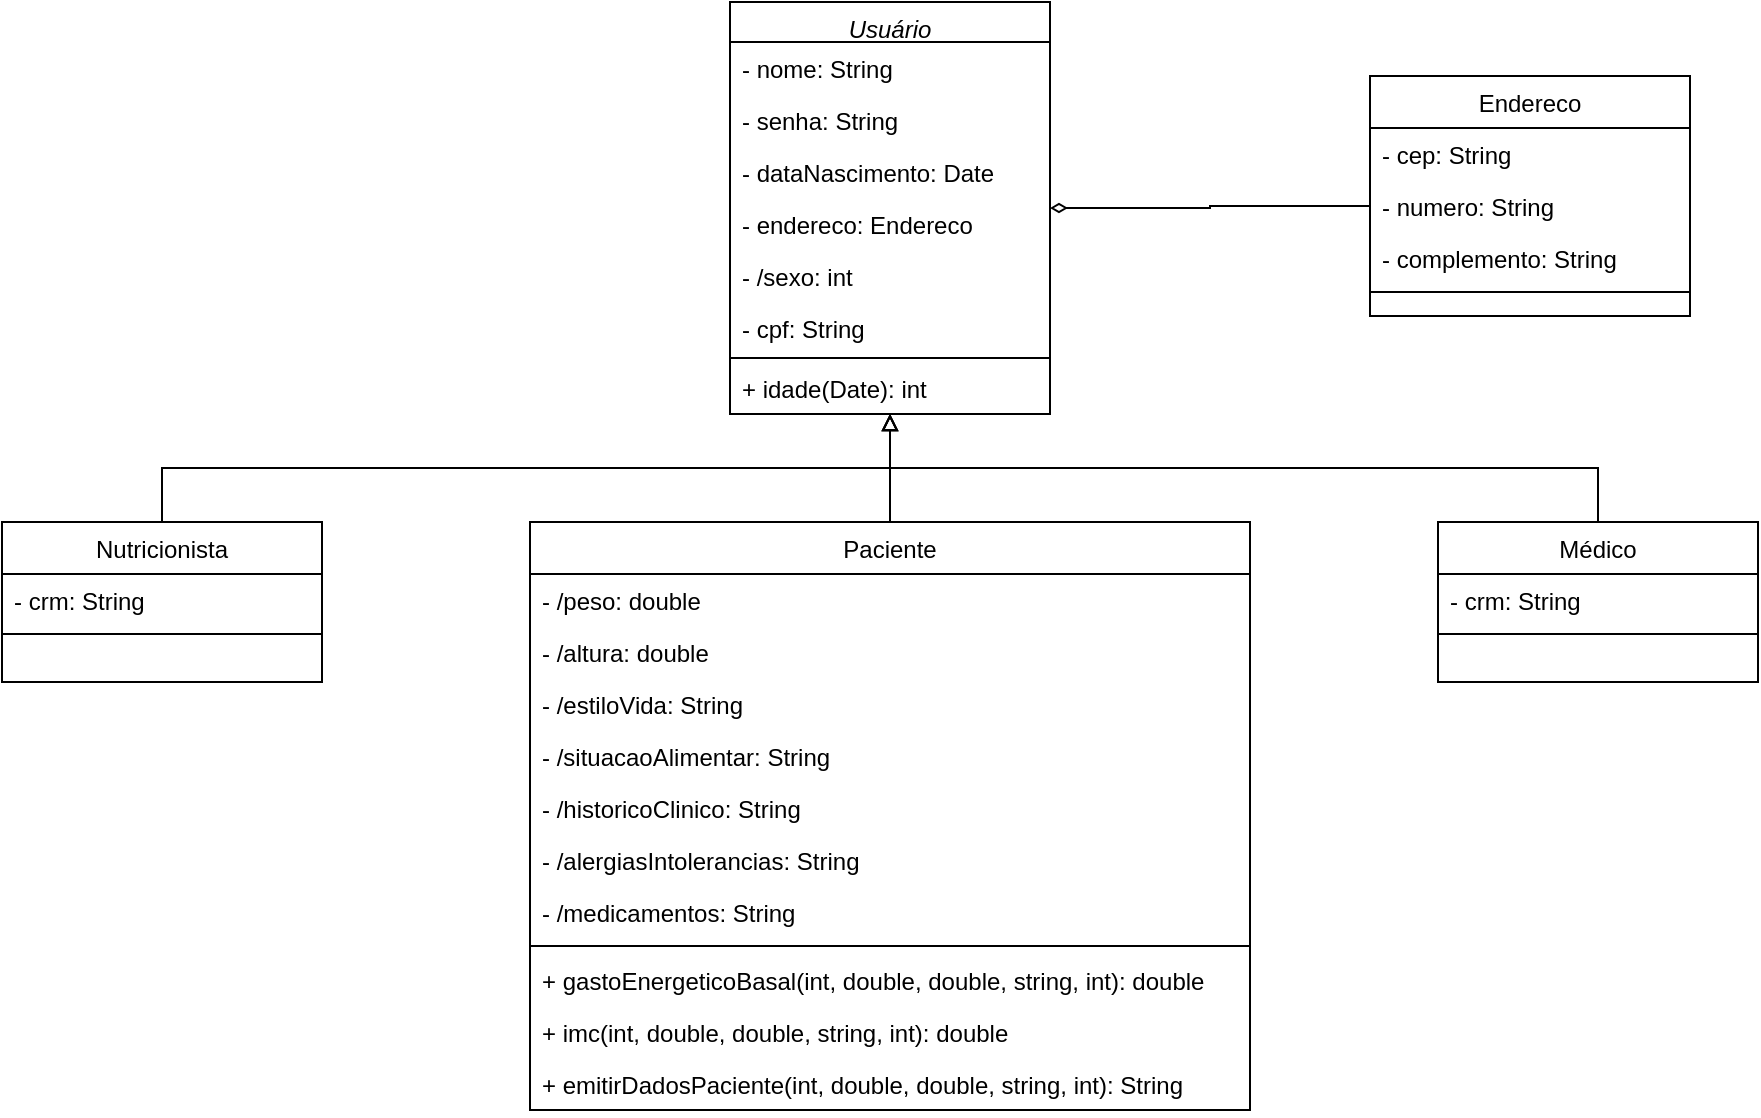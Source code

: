 <mxfile version="27.0.6">
  <diagram name="Página-1" id="uq6eut1tATu_0ITVi30-">
    <mxGraphModel dx="749" dy="437" grid="1" gridSize="10" guides="1" tooltips="1" connect="1" arrows="1" fold="1" page="1" pageScale="1" pageWidth="827" pageHeight="1169" math="0" shadow="0" adaptiveColors="none">
      <root>
        <mxCell id="0" />
        <mxCell id="1" parent="0" />
        <mxCell id="_E42kpqu97Q8NujoFVDA-1" value="Usuário" style="swimlane;fontStyle=2;align=center;verticalAlign=top;childLayout=stackLayout;horizontal=1;startSize=20;horizontalStack=0;resizeParent=1;resizeLast=0;collapsible=1;marginBottom=0;rounded=0;shadow=0;strokeWidth=1;" vertex="1" parent="1">
          <mxGeometry x="440" y="230" width="160" height="206" as="geometry">
            <mxRectangle x="440" y="230" width="160" height="26" as="alternateBounds" />
          </mxGeometry>
        </mxCell>
        <mxCell id="_E42kpqu97Q8NujoFVDA-3" value="- nome: String" style="text;align=left;verticalAlign=top;spacingLeft=4;spacingRight=4;overflow=hidden;rotatable=0;points=[[0,0.5],[1,0.5]];portConstraint=eastwest;rounded=0;shadow=0;html=0;" vertex="1" parent="_E42kpqu97Q8NujoFVDA-1">
          <mxGeometry y="20" width="160" height="26" as="geometry" />
        </mxCell>
        <mxCell id="_E42kpqu97Q8NujoFVDA-4" value="- senha: String" style="text;align=left;verticalAlign=top;spacingLeft=4;spacingRight=4;overflow=hidden;rotatable=0;points=[[0,0.5],[1,0.5]];portConstraint=eastwest;rounded=0;shadow=0;html=0;" vertex="1" parent="_E42kpqu97Q8NujoFVDA-1">
          <mxGeometry y="46" width="160" height="26" as="geometry" />
        </mxCell>
        <mxCell id="_E42kpqu97Q8NujoFVDA-33" value="- dataNascimento: Date" style="text;align=left;verticalAlign=top;spacingLeft=4;spacingRight=4;overflow=hidden;rotatable=0;points=[[0,0.5],[1,0.5]];portConstraint=eastwest;rounded=0;shadow=0;html=0;" vertex="1" parent="_E42kpqu97Q8NujoFVDA-1">
          <mxGeometry y="72" width="160" height="26" as="geometry" />
        </mxCell>
        <mxCell id="_E42kpqu97Q8NujoFVDA-32" value="- endereco: Endereco" style="text;align=left;verticalAlign=top;spacingLeft=4;spacingRight=4;overflow=hidden;rotatable=0;points=[[0,0.5],[1,0.5]];portConstraint=eastwest;rounded=0;shadow=0;html=0;" vertex="1" parent="_E42kpqu97Q8NujoFVDA-1">
          <mxGeometry y="98" width="160" height="26" as="geometry" />
        </mxCell>
        <mxCell id="_E42kpqu97Q8NujoFVDA-34" value="- /sexo: int" style="text;align=left;verticalAlign=top;spacingLeft=4;spacingRight=4;overflow=hidden;rotatable=0;points=[[0,0.5],[1,0.5]];portConstraint=eastwest;rounded=0;shadow=0;html=0;" vertex="1" parent="_E42kpqu97Q8NujoFVDA-1">
          <mxGeometry y="124" width="160" height="26" as="geometry" />
        </mxCell>
        <mxCell id="_E42kpqu97Q8NujoFVDA-36" value="- cpf: String" style="text;align=left;verticalAlign=top;spacingLeft=4;spacingRight=4;overflow=hidden;rotatable=0;points=[[0,0.5],[1,0.5]];portConstraint=eastwest;" vertex="1" parent="_E42kpqu97Q8NujoFVDA-1">
          <mxGeometry y="150" width="160" height="26" as="geometry" />
        </mxCell>
        <mxCell id="_E42kpqu97Q8NujoFVDA-5" value="" style="line;html=1;strokeWidth=1;align=left;verticalAlign=middle;spacingTop=-1;spacingLeft=3;spacingRight=3;rotatable=0;labelPosition=right;points=[];portConstraint=eastwest;" vertex="1" parent="_E42kpqu97Q8NujoFVDA-1">
          <mxGeometry y="176" width="160" height="4" as="geometry" />
        </mxCell>
        <mxCell id="_E42kpqu97Q8NujoFVDA-58" value="+ idade(Date): int" style="text;align=left;verticalAlign=top;spacingLeft=4;spacingRight=4;overflow=hidden;rotatable=0;points=[[0,0.5],[1,0.5]];portConstraint=eastwest;" vertex="1" parent="_E42kpqu97Q8NujoFVDA-1">
          <mxGeometry y="180" width="160" height="26" as="geometry" />
        </mxCell>
        <mxCell id="_E42kpqu97Q8NujoFVDA-42" style="edgeStyle=orthogonalEdgeStyle;rounded=0;orthogonalLoop=1;jettySize=auto;html=1;entryX=0.5;entryY=1;entryDx=0;entryDy=0;endArrow=block;endFill=0;exitX=0.5;exitY=0;exitDx=0;exitDy=0;" edge="1" parent="1" source="_E42kpqu97Q8NujoFVDA-7" target="_E42kpqu97Q8NujoFVDA-1">
          <mxGeometry relative="1" as="geometry" />
        </mxCell>
        <mxCell id="_E42kpqu97Q8NujoFVDA-7" value="Nutricionista" style="swimlane;fontStyle=0;align=center;verticalAlign=top;childLayout=stackLayout;horizontal=1;startSize=26;horizontalStack=0;resizeParent=1;resizeLast=0;collapsible=1;marginBottom=0;rounded=0;shadow=0;strokeWidth=1;" vertex="1" parent="1">
          <mxGeometry x="76" y="490" width="160" height="80" as="geometry">
            <mxRectangle x="130" y="380" width="160" height="26" as="alternateBounds" />
          </mxGeometry>
        </mxCell>
        <mxCell id="_E42kpqu97Q8NujoFVDA-8" value="- crm: String" style="text;align=left;verticalAlign=top;spacingLeft=4;spacingRight=4;overflow=hidden;rotatable=0;points=[[0,0.5],[1,0.5]];portConstraint=eastwest;" vertex="1" parent="_E42kpqu97Q8NujoFVDA-7">
          <mxGeometry y="26" width="160" height="26" as="geometry" />
        </mxCell>
        <mxCell id="_E42kpqu97Q8NujoFVDA-10" value="" style="line;html=1;strokeWidth=1;align=left;verticalAlign=middle;spacingTop=-1;spacingLeft=3;spacingRight=3;rotatable=0;labelPosition=right;points=[];portConstraint=eastwest;" vertex="1" parent="_E42kpqu97Q8NujoFVDA-7">
          <mxGeometry y="52" width="160" height="8" as="geometry" />
        </mxCell>
        <mxCell id="_E42kpqu97Q8NujoFVDA-43" style="edgeStyle=orthogonalEdgeStyle;rounded=0;orthogonalLoop=1;jettySize=auto;html=1;entryX=0.5;entryY=1;entryDx=0;entryDy=0;endArrow=block;endFill=0;exitX=0.5;exitY=0;exitDx=0;exitDy=0;" edge="1" parent="1" source="_E42kpqu97Q8NujoFVDA-14" target="_E42kpqu97Q8NujoFVDA-1">
          <mxGeometry relative="1" as="geometry" />
        </mxCell>
        <mxCell id="_E42kpqu97Q8NujoFVDA-14" value="Médico" style="swimlane;fontStyle=0;align=center;verticalAlign=top;childLayout=stackLayout;horizontal=1;startSize=26;horizontalStack=0;resizeParent=1;resizeLast=0;collapsible=1;marginBottom=0;rounded=0;shadow=0;strokeWidth=1;" vertex="1" parent="1">
          <mxGeometry x="794" y="490" width="160" height="80" as="geometry">
            <mxRectangle x="340" y="380" width="170" height="26" as="alternateBounds" />
          </mxGeometry>
        </mxCell>
        <mxCell id="_E42kpqu97Q8NujoFVDA-15" value="- crm: String" style="text;align=left;verticalAlign=top;spacingLeft=4;spacingRight=4;overflow=hidden;rotatable=0;points=[[0,0.5],[1,0.5]];portConstraint=eastwest;" vertex="1" parent="_E42kpqu97Q8NujoFVDA-14">
          <mxGeometry y="26" width="160" height="26" as="geometry" />
        </mxCell>
        <mxCell id="_E42kpqu97Q8NujoFVDA-16" value="" style="line;html=1;strokeWidth=1;align=left;verticalAlign=middle;spacingTop=-1;spacingLeft=3;spacingRight=3;rotatable=0;labelPosition=right;points=[];portConstraint=eastwest;" vertex="1" parent="_E42kpqu97Q8NujoFVDA-14">
          <mxGeometry y="52" width="160" height="8" as="geometry" />
        </mxCell>
        <mxCell id="_E42kpqu97Q8NujoFVDA-18" value="Endereco" style="swimlane;fontStyle=0;align=center;verticalAlign=top;childLayout=stackLayout;horizontal=1;startSize=26;horizontalStack=0;resizeParent=1;resizeLast=0;collapsible=1;marginBottom=0;rounded=0;shadow=0;strokeWidth=1;" vertex="1" parent="1">
          <mxGeometry x="760" y="267" width="160" height="120" as="geometry">
            <mxRectangle x="728" y="230" width="160" height="26" as="alternateBounds" />
          </mxGeometry>
        </mxCell>
        <mxCell id="_E42kpqu97Q8NujoFVDA-19" value="- cep: String" style="text;align=left;verticalAlign=top;spacingLeft=4;spacingRight=4;overflow=hidden;rotatable=0;points=[[0,0.5],[1,0.5]];portConstraint=eastwest;" vertex="1" parent="_E42kpqu97Q8NujoFVDA-18">
          <mxGeometry y="26" width="160" height="26" as="geometry" />
        </mxCell>
        <mxCell id="_E42kpqu97Q8NujoFVDA-20" value="- numero: String" style="text;align=left;verticalAlign=top;spacingLeft=4;spacingRight=4;overflow=hidden;rotatable=0;points=[[0,0.5],[1,0.5]];portConstraint=eastwest;rounded=0;shadow=0;html=0;" vertex="1" parent="_E42kpqu97Q8NujoFVDA-18">
          <mxGeometry y="52" width="160" height="26" as="geometry" />
        </mxCell>
        <mxCell id="_E42kpqu97Q8NujoFVDA-23" value="- complemento: String" style="text;align=left;verticalAlign=top;spacingLeft=4;spacingRight=4;overflow=hidden;rotatable=0;points=[[0,0.5],[1,0.5]];portConstraint=eastwest;rounded=0;shadow=0;html=0;" vertex="1" parent="_E42kpqu97Q8NujoFVDA-18">
          <mxGeometry y="78" width="160" height="26" as="geometry" />
        </mxCell>
        <mxCell id="_E42kpqu97Q8NujoFVDA-24" value="" style="line;html=1;strokeWidth=1;align=left;verticalAlign=middle;spacingTop=-1;spacingLeft=3;spacingRight=3;rotatable=0;labelPosition=right;points=[];portConstraint=eastwest;" vertex="1" parent="_E42kpqu97Q8NujoFVDA-18">
          <mxGeometry y="104" width="160" height="8" as="geometry" />
        </mxCell>
        <mxCell id="_E42kpqu97Q8NujoFVDA-46" style="edgeStyle=orthogonalEdgeStyle;rounded=0;orthogonalLoop=1;jettySize=auto;html=1;endArrow=block;endFill=0;" edge="1" parent="1" source="_E42kpqu97Q8NujoFVDA-35" target="_E42kpqu97Q8NujoFVDA-1">
          <mxGeometry relative="1" as="geometry" />
        </mxCell>
        <mxCell id="_E42kpqu97Q8NujoFVDA-35" value="Paciente" style="swimlane;fontStyle=0;align=center;verticalAlign=top;childLayout=stackLayout;horizontal=1;startSize=26;horizontalStack=0;resizeParent=1;resizeLast=0;collapsible=1;marginBottom=0;rounded=0;shadow=0;strokeWidth=1;" vertex="1" parent="1">
          <mxGeometry x="340" y="490" width="360" height="294" as="geometry">
            <mxRectangle x="340" y="380" width="170" height="26" as="alternateBounds" />
          </mxGeometry>
        </mxCell>
        <mxCell id="_E42kpqu97Q8NujoFVDA-49" value="- /peso: double" style="text;align=left;verticalAlign=top;spacingLeft=4;spacingRight=4;overflow=hidden;rotatable=0;points=[[0,0.5],[1,0.5]];portConstraint=eastwest;" vertex="1" parent="_E42kpqu97Q8NujoFVDA-35">
          <mxGeometry y="26" width="360" height="26" as="geometry" />
        </mxCell>
        <mxCell id="_E42kpqu97Q8NujoFVDA-50" value="- /altura: double" style="text;align=left;verticalAlign=top;spacingLeft=4;spacingRight=4;overflow=hidden;rotatable=0;points=[[0,0.5],[1,0.5]];portConstraint=eastwest;" vertex="1" parent="_E42kpqu97Q8NujoFVDA-35">
          <mxGeometry y="52" width="360" height="26" as="geometry" />
        </mxCell>
        <mxCell id="_E42kpqu97Q8NujoFVDA-51" value="- /estiloVida: String" style="text;align=left;verticalAlign=top;spacingLeft=4;spacingRight=4;overflow=hidden;rotatable=0;points=[[0,0.5],[1,0.5]];portConstraint=eastwest;" vertex="1" parent="_E42kpqu97Q8NujoFVDA-35">
          <mxGeometry y="78" width="360" height="26" as="geometry" />
        </mxCell>
        <mxCell id="_E42kpqu97Q8NujoFVDA-52" value="- /situacaoAlimentar: String" style="text;align=left;verticalAlign=top;spacingLeft=4;spacingRight=4;overflow=hidden;rotatable=0;points=[[0,0.5],[1,0.5]];portConstraint=eastwest;" vertex="1" parent="_E42kpqu97Q8NujoFVDA-35">
          <mxGeometry y="104" width="360" height="26" as="geometry" />
        </mxCell>
        <mxCell id="_E42kpqu97Q8NujoFVDA-53" value="- /historicoClinico: String" style="text;align=left;verticalAlign=top;spacingLeft=4;spacingRight=4;overflow=hidden;rotatable=0;points=[[0,0.5],[1,0.5]];portConstraint=eastwest;" vertex="1" parent="_E42kpqu97Q8NujoFVDA-35">
          <mxGeometry y="130" width="360" height="26" as="geometry" />
        </mxCell>
        <mxCell id="_E42kpqu97Q8NujoFVDA-55" value="- /alergiasIntolerancias: String" style="text;align=left;verticalAlign=top;spacingLeft=4;spacingRight=4;overflow=hidden;rotatable=0;points=[[0,0.5],[1,0.5]];portConstraint=eastwest;" vertex="1" parent="_E42kpqu97Q8NujoFVDA-35">
          <mxGeometry y="156" width="360" height="26" as="geometry" />
        </mxCell>
        <mxCell id="_E42kpqu97Q8NujoFVDA-56" value="- /medicamentos: String" style="text;align=left;verticalAlign=top;spacingLeft=4;spacingRight=4;overflow=hidden;rotatable=0;points=[[0,0.5],[1,0.5]];portConstraint=eastwest;" vertex="1" parent="_E42kpqu97Q8NujoFVDA-35">
          <mxGeometry y="182" width="360" height="26" as="geometry" />
        </mxCell>
        <mxCell id="_E42kpqu97Q8NujoFVDA-37" value="" style="line;html=1;strokeWidth=1;align=left;verticalAlign=middle;spacingTop=-1;spacingLeft=3;spacingRight=3;rotatable=0;labelPosition=right;points=[];portConstraint=eastwest;" vertex="1" parent="_E42kpqu97Q8NujoFVDA-35">
          <mxGeometry y="208" width="360" height="8" as="geometry" />
        </mxCell>
        <mxCell id="_E42kpqu97Q8NujoFVDA-57" value="+ gastoEnergeticoBasal(int, double, double, string, int): double" style="text;align=left;verticalAlign=top;spacingLeft=4;spacingRight=4;overflow=hidden;rotatable=0;points=[[0,0.5],[1,0.5]];portConstraint=eastwest;" vertex="1" parent="_E42kpqu97Q8NujoFVDA-35">
          <mxGeometry y="216" width="360" height="26" as="geometry" />
        </mxCell>
        <mxCell id="_E42kpqu97Q8NujoFVDA-59" value="+ imc(int, double, double, string, int): double" style="text;align=left;verticalAlign=top;spacingLeft=4;spacingRight=4;overflow=hidden;rotatable=0;points=[[0,0.5],[1,0.5]];portConstraint=eastwest;" vertex="1" parent="_E42kpqu97Q8NujoFVDA-35">
          <mxGeometry y="242" width="360" height="26" as="geometry" />
        </mxCell>
        <mxCell id="_E42kpqu97Q8NujoFVDA-60" value="+ emitirDadosPaciente(int, double, double, string, int): String" style="text;align=left;verticalAlign=top;spacingLeft=4;spacingRight=4;overflow=hidden;rotatable=0;points=[[0,0.5],[1,0.5]];portConstraint=eastwest;" vertex="1" parent="_E42kpqu97Q8NujoFVDA-35">
          <mxGeometry y="268" width="360" height="26" as="geometry" />
        </mxCell>
        <mxCell id="_E42kpqu97Q8NujoFVDA-47" style="edgeStyle=orthogonalEdgeStyle;rounded=0;orthogonalLoop=1;jettySize=auto;html=1;entryX=1;entryY=0.5;entryDx=0;entryDy=0;endArrow=diamondThin;endFill=0;exitX=0;exitY=0.5;exitDx=0;exitDy=0;" edge="1" parent="1" source="_E42kpqu97Q8NujoFVDA-20" target="_E42kpqu97Q8NujoFVDA-1">
          <mxGeometry relative="1" as="geometry">
            <mxPoint x="728" y="321" as="sourcePoint" />
          </mxGeometry>
        </mxCell>
      </root>
    </mxGraphModel>
  </diagram>
</mxfile>
